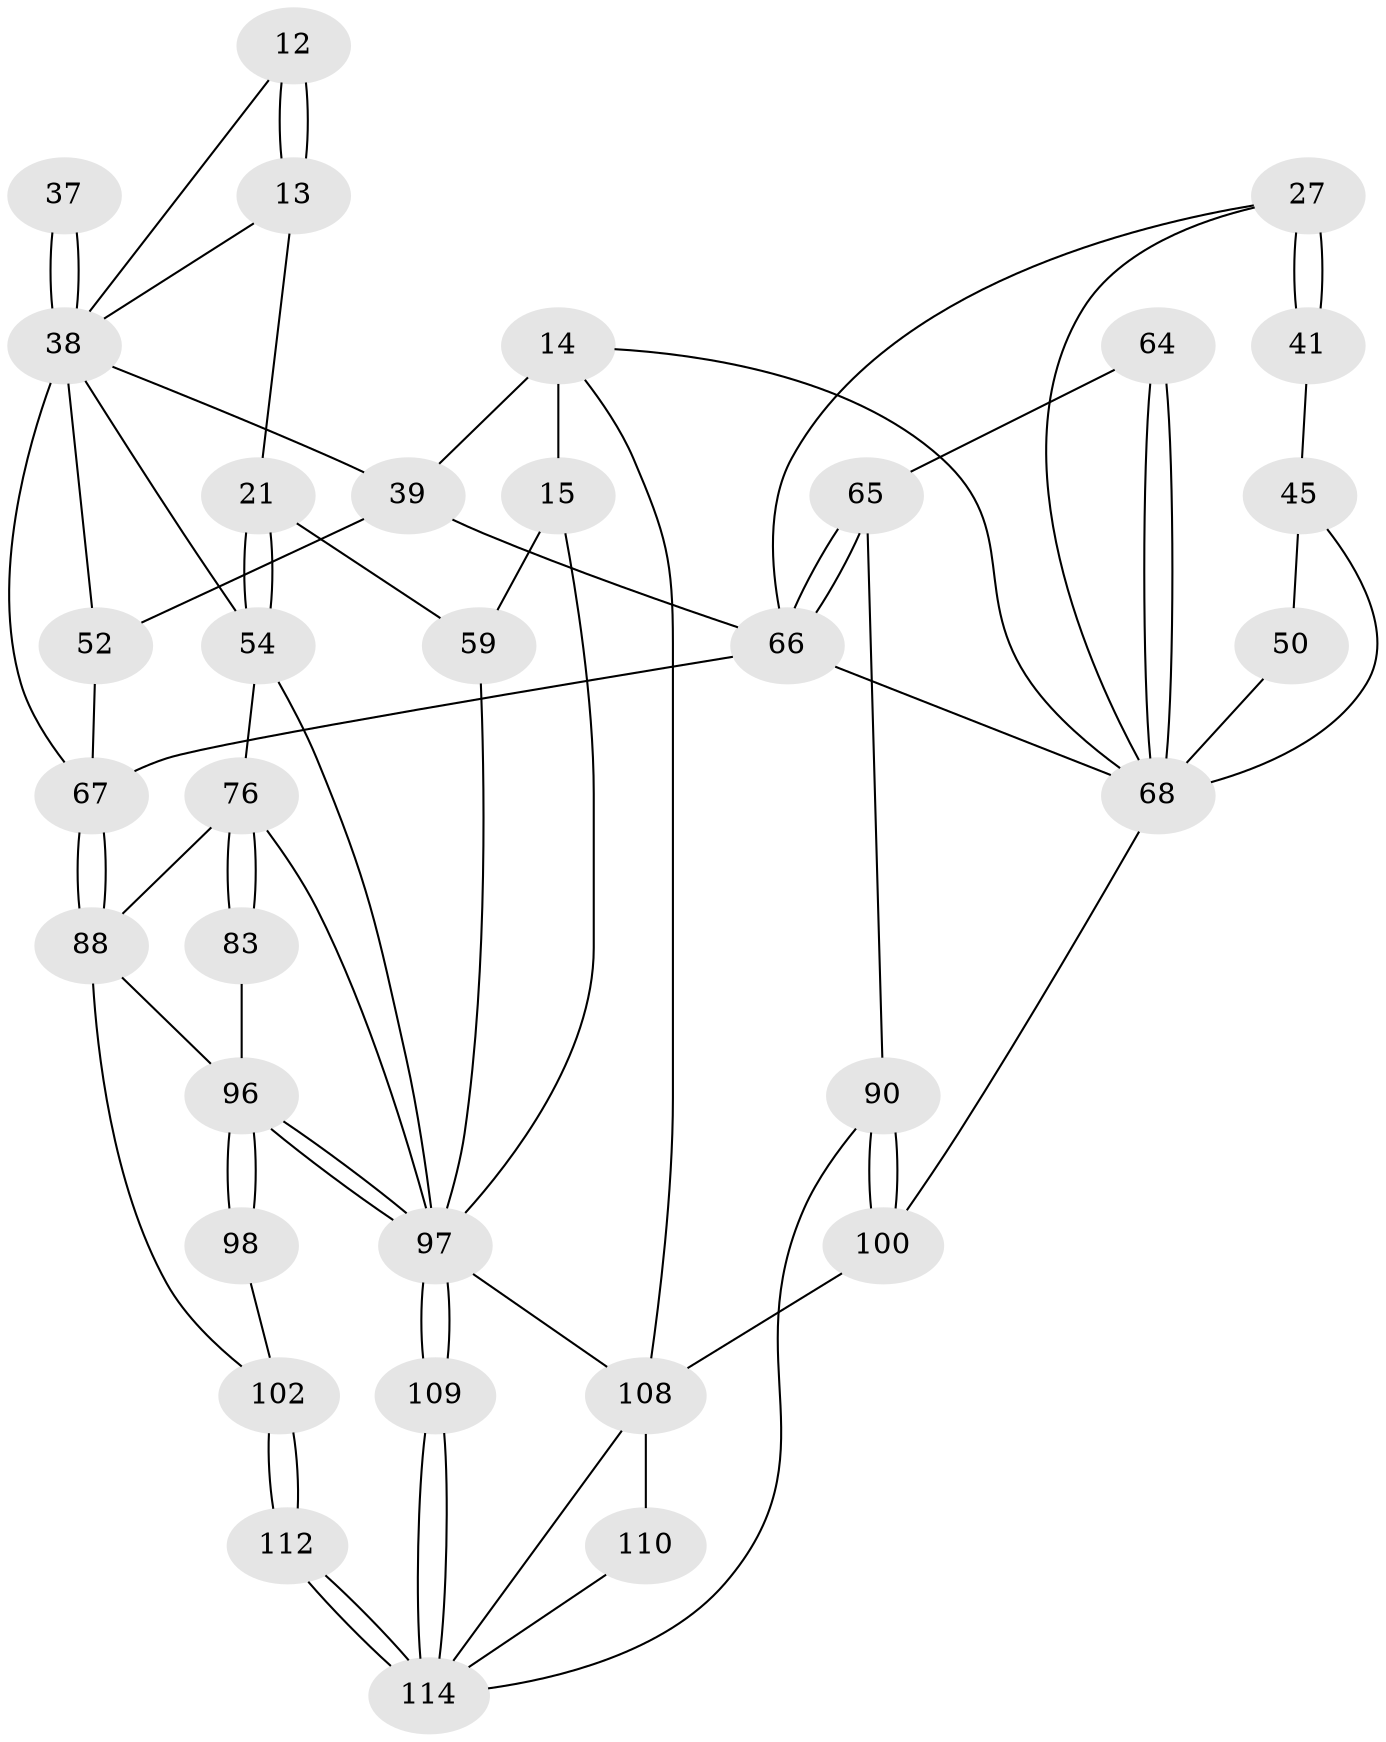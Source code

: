 // original degree distribution, {3: 0.03508771929824561, 4: 0.20175438596491227, 6: 0.21929824561403508, 5: 0.543859649122807}
// Generated by graph-tools (version 1.1) at 2025/05/03/04/25 22:05:06]
// undirected, 34 vertices, 73 edges
graph export_dot {
graph [start="1"]
  node [color=gray90,style=filled];
  12 [pos="+0.5210428279326842+0.14940800829322382"];
  13 [pos="+0.4459918577758238+0.1936262275517223",super="+6+7"];
  14 [pos="+1+0",super="+8"];
  15 [pos="+0+0",super="+2"];
  21 [pos="+0.055935661906961635+0.29010995159702646",super="+20"];
  27 [pos="+0.9067776693281459+0.24543824299742711",super="+24"];
  37 [pos="+0.7202701122204258+0.24623477749811826"];
  38 [pos="+0.6507280881802664+0.3099294242282867",super="+36+33"];
  39 [pos="+0.6875660005236137+0.42444100537795193",super="+31+30+29"];
  41 [pos="+0.9534731222069254+0.2500725522660929"];
  45 [pos="+0.9359593880092537+0.33895088826291786",super="+44"];
  50 [pos="+0.9730137293611782+0.3546946529087491"];
  52 [pos="+0.5435672903881339+0.4097873811093379",super="+40"];
  54 [pos="+0.13203133945115222+0.4214616447262238",super="+53+22"];
  59 [pos="+0+0.4832635636608806",super="+19+18+3"];
  64 [pos="+0.8334948698042652+0.5237731233702305"];
  65 [pos="+0.7780422881988808+0.593345406209773"];
  66 [pos="+0.6949272677986121+0.5516198029003734",super="+51+43+42"];
  67 [pos="+0.6413651243194243+0.5787228606843584",super="+60+61"];
  68 [pos="+1+0.629724486272548",super="+49+46+47"];
  76 [pos="+0.1426387403751087+0.7074556035545864",super="+71"];
  83 [pos="+0.2481708820972631+0.6761786534436006",super="+79"];
  88 [pos="+0.548498902899798+0.6810101306222438",super="+86+73+69+56"];
  90 [pos="+0.7545098063337775+0.7219690463183144",super="+89"];
  96 [pos="+0.22867236296884544+0.8534243148769133",super="+85+87"];
  97 [pos="+0.1982002066411587+0.867670943045218",super="+77+95"];
  98 [pos="+0.3947880543629152+0.8599142319660225"];
  100 [pos="+0.9433574640273974+0.7631626721935998",super="+94"];
  102 [pos="+0.44258364802754346+0.8989321016421821",super="+99+93"];
  108 [pos="+0.8815893297814082+0.9193588473845856",super="+81+106"];
  109 [pos="+0.1221886352236217+1"];
  110 [pos="+0.8022539462941873+0.9860829169473188",super="+107"];
  112 [pos="+0.49897411079722176+1",super="+105+101"];
  114 [pos="+0.49790080495308686+1",super="+113+111"];
  12 -- 13 [weight=2];
  12 -- 13;
  12 -- 38;
  13 -- 21;
  13 -- 38;
  14 -- 15 [weight=2];
  14 -- 108;
  14 -- 68;
  14 -- 39;
  15 -- 59 [weight=2];
  15 -- 97;
  21 -- 54 [weight=3];
  21 -- 54;
  21 -- 59 [weight=2];
  27 -- 41 [weight=2];
  27 -- 41;
  27 -- 68;
  27 -- 66;
  37 -- 38 [weight=3];
  37 -- 38;
  38 -- 52 [weight=2];
  38 -- 54;
  38 -- 67;
  38 -- 39 [weight=2];
  39 -- 66 [weight=3];
  39 -- 52;
  41 -- 45;
  45 -- 50 [weight=2];
  45 -- 68;
  50 -- 68;
  52 -- 67;
  54 -- 97;
  54 -- 76;
  59 -- 97 [weight=2];
  64 -- 65;
  64 -- 68 [weight=2];
  64 -- 68;
  65 -- 66;
  65 -- 66;
  65 -- 90;
  66 -- 67;
  66 -- 68;
  67 -- 88 [weight=3];
  67 -- 88;
  68 -- 100;
  76 -- 83 [weight=2];
  76 -- 83;
  76 -- 97 [weight=2];
  76 -- 88 [weight=2];
  83 -- 96 [weight=2];
  88 -- 102;
  88 -- 96 [weight=2];
  90 -- 100 [weight=2];
  90 -- 100;
  90 -- 114;
  96 -- 97;
  96 -- 97;
  96 -- 98 [weight=2];
  96 -- 98;
  97 -- 109 [weight=2];
  97 -- 109;
  97 -- 108;
  98 -- 102;
  100 -- 108 [weight=2];
  102 -- 112 [weight=3];
  102 -- 112;
  108 -- 110 [weight=2];
  108 -- 114;
  109 -- 114;
  109 -- 114;
  110 -- 114 [weight=2];
  112 -- 114 [weight=3];
  112 -- 114;
}
